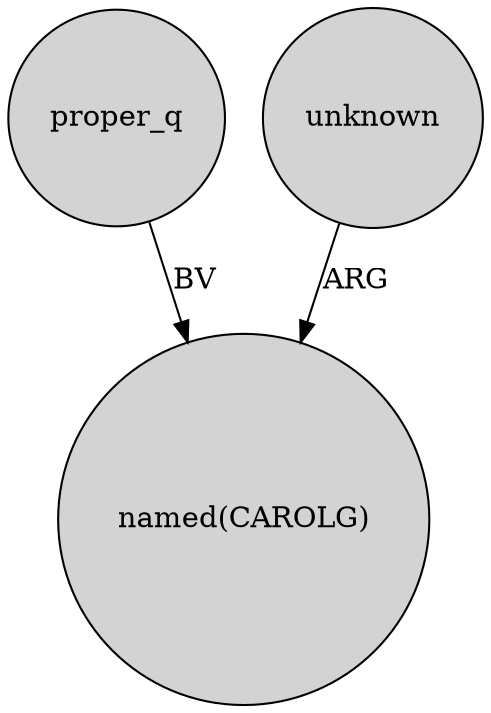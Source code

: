 digraph {
	node [shape=circle style=filled]
	proper_q -> "named(CAROLG)" [label=BV]
	unknown -> "named(CAROLG)" [label=ARG]
}
